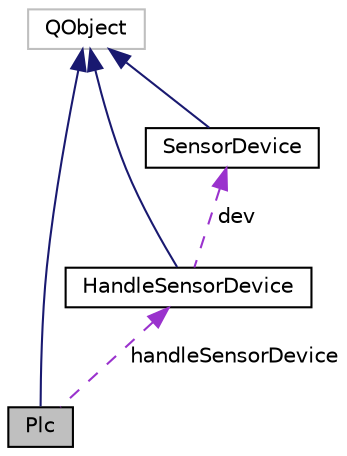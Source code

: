 digraph "Plc"
{
  edge [fontname="Helvetica",fontsize="10",labelfontname="Helvetica",labelfontsize="10"];
  node [fontname="Helvetica",fontsize="10",shape=record];
  Node2 [label="Plc",height=0.2,width=0.4,color="black", fillcolor="grey75", style="filled", fontcolor="black"];
  Node3 -> Node2 [dir="back",color="midnightblue",fontsize="10",style="solid",fontname="Helvetica"];
  Node3 [label="QObject",height=0.2,width=0.4,color="grey75", fillcolor="white", style="filled"];
  Node4 -> Node2 [dir="back",color="darkorchid3",fontsize="10",style="dashed",label=" handleSensorDevice" ,fontname="Helvetica"];
  Node4 [label="HandleSensorDevice",height=0.2,width=0.4,color="black", fillcolor="white", style="filled",URL="$class_handle_sensor_device.html"];
  Node3 -> Node4 [dir="back",color="midnightblue",fontsize="10",style="solid",fontname="Helvetica"];
  Node5 -> Node4 [dir="back",color="darkorchid3",fontsize="10",style="dashed",label=" dev" ,fontname="Helvetica"];
  Node5 [label="SensorDevice",height=0.2,width=0.4,color="black", fillcolor="white", style="filled",URL="$class_sensor_device.html"];
  Node3 -> Node5 [dir="back",color="midnightblue",fontsize="10",style="solid",fontname="Helvetica"];
}
